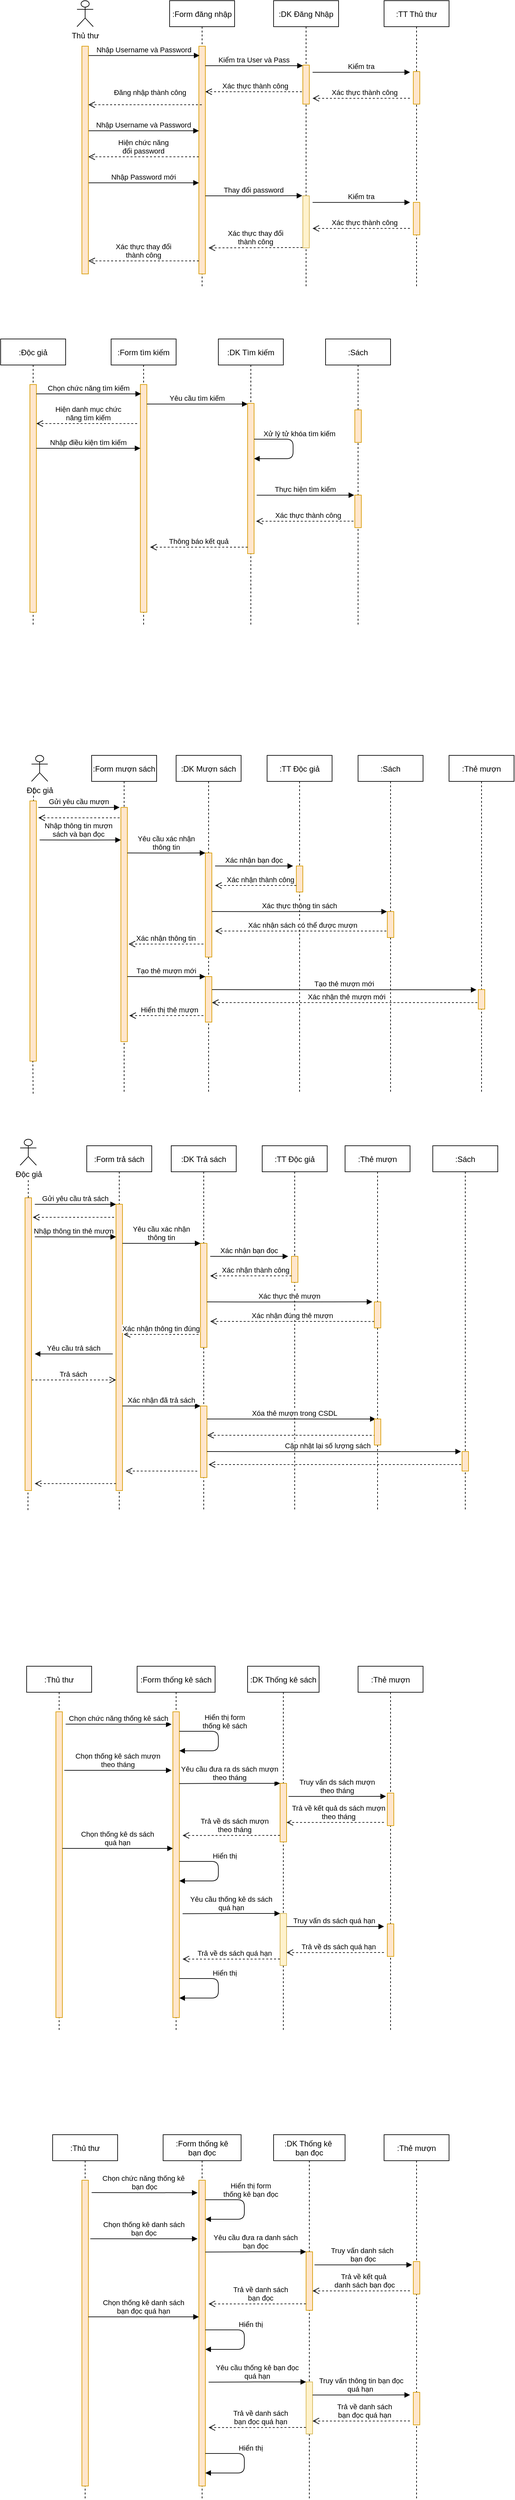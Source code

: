 <mxfile version="20.4.2" type="github">
  <diagram id="kgpKYQtTHZ0yAKxKKP6v" name="Page-1">
    <mxGraphModel dx="1038" dy="539" grid="1" gridSize="10" guides="1" tooltips="1" connect="1" arrows="1" fold="1" page="1" pageScale="1" pageWidth="850" pageHeight="1100" math="0" shadow="0">
      <root>
        <mxCell id="0" />
        <mxCell id="1" parent="0" />
        <mxCell id="S2JzVYqU0EBKo4TFE7KJ-13" value="" style="endArrow=none;dashed=1;html=1;rounded=0;" parent="1" edge="1">
          <mxGeometry width="50" height="50" relative="1" as="geometry">
            <mxPoint x="90.55" y="1317" as="sourcePoint" />
            <mxPoint x="90.55" y="1287" as="targetPoint" />
          </mxGeometry>
        </mxCell>
        <mxCell id="3nuBFxr9cyL0pnOWT2aG-5" value=":Form đăng nhập" style="shape=umlLifeline;perimeter=lifelinePerimeter;container=1;collapsible=0;recursiveResize=0;rounded=0;shadow=0;strokeWidth=1;" parent="1" vertex="1">
          <mxGeometry x="300" y="80" width="100" height="440" as="geometry" />
        </mxCell>
        <mxCell id="3nuBFxr9cyL0pnOWT2aG-6" value="" style="points=[];perimeter=orthogonalPerimeter;rounded=0;shadow=0;strokeWidth=1;fillColor=#ffe6cc;strokeColor=#d79b00;" parent="3nuBFxr9cyL0pnOWT2aG-5" vertex="1">
          <mxGeometry x="45" y="70" width="10" height="350" as="geometry" />
        </mxCell>
        <mxCell id="CmoEx9Rfht6jRH0gk-lO-9" value="Hiện chức năng &#xa;đổi password" style="verticalAlign=bottom;endArrow=open;dashed=1;endSize=8;shadow=0;strokeWidth=1;exitX=-0.01;exitY=0.5;exitDx=0;exitDy=0;exitPerimeter=0;" parent="3nuBFxr9cyL0pnOWT2aG-5" edge="1">
          <mxGeometry x="-0.001" relative="1" as="geometry">
            <mxPoint x="-125" y="240" as="targetPoint" />
            <mxPoint x="44.9" y="240" as="sourcePoint" />
            <Array as="points">
              <mxPoint x="-20" y="240" />
            </Array>
            <mxPoint as="offset" />
          </mxGeometry>
        </mxCell>
        <mxCell id="3nuBFxr9cyL0pnOWT2aG-7" value="Đăng nhập thành công" style="verticalAlign=bottom;endArrow=open;dashed=1;endSize=8;shadow=0;strokeWidth=1;" parent="1" source="3nuBFxr9cyL0pnOWT2aG-5" target="3nuBFxr9cyL0pnOWT2aG-2" edge="1">
          <mxGeometry x="-0.089" y="-10" relative="1" as="geometry">
            <mxPoint x="275" y="236" as="targetPoint" />
            <mxPoint x="340" y="280" as="sourcePoint" />
            <Array as="points">
              <mxPoint x="280" y="240" />
            </Array>
            <mxPoint as="offset" />
          </mxGeometry>
        </mxCell>
        <mxCell id="3nuBFxr9cyL0pnOWT2aG-8" value="Nhập Username và Password" style="verticalAlign=bottom;endArrow=block;entryX=0.1;entryY=0.041;shadow=0;strokeWidth=1;entryDx=0;entryDy=0;entryPerimeter=0;" parent="1" source="3nuBFxr9cyL0pnOWT2aG-2" target="3nuBFxr9cyL0pnOWT2aG-6" edge="1">
          <mxGeometry relative="1" as="geometry">
            <mxPoint x="275" y="160" as="sourcePoint" />
          </mxGeometry>
        </mxCell>
        <mxCell id="3nuBFxr9cyL0pnOWT2aG-9" value="Kiểm tra User và Pass" style="verticalAlign=bottom;endArrow=block;shadow=0;strokeWidth=1;" parent="1" source="3nuBFxr9cyL0pnOWT2aG-6" target="3nuBFxr9cyL0pnOWT2aG-4" edge="1">
          <mxGeometry relative="1" as="geometry">
            <mxPoint x="240" y="200" as="sourcePoint" />
            <mxPoint x="500" y="190" as="targetPoint" />
            <Array as="points">
              <mxPoint x="470" y="180" />
            </Array>
          </mxGeometry>
        </mxCell>
        <mxCell id="3nuBFxr9cyL0pnOWT2aG-10" value="Xác thực thành công" style="verticalAlign=bottom;endArrow=open;dashed=1;endSize=8;shadow=0;strokeWidth=1;" parent="1" source="CmoEx9Rfht6jRH0gk-lO-1" target="3nuBFxr9cyL0pnOWT2aG-6" edge="1">
          <mxGeometry relative="1" as="geometry">
            <mxPoint x="240" y="257" as="targetPoint" />
            <Array as="points">
              <mxPoint x="430" y="220" />
            </Array>
          </mxGeometry>
        </mxCell>
        <mxCell id="CmoEx9Rfht6jRH0gk-lO-1" value=":DK Đăng Nhập" style="shape=umlLifeline;perimeter=lifelinePerimeter;container=1;collapsible=0;recursiveResize=0;rounded=0;shadow=0;strokeWidth=1;" parent="1" vertex="1">
          <mxGeometry x="460" y="80" width="100" height="440" as="geometry" />
        </mxCell>
        <mxCell id="3nuBFxr9cyL0pnOWT2aG-4" value="" style="points=[];perimeter=orthogonalPerimeter;rounded=0;shadow=0;strokeWidth=1;fillColor=#ffe6cc;strokeColor=#d79b00;" parent="CmoEx9Rfht6jRH0gk-lO-1" vertex="1">
          <mxGeometry x="45" y="99" width="10" height="60" as="geometry" />
        </mxCell>
        <mxCell id="CmoEx9Rfht6jRH0gk-lO-2" value="" style="points=[];perimeter=orthogonalPerimeter;rounded=0;shadow=0;strokeWidth=1;fillColor=#fff2cc;strokeColor=#d6b656;" parent="CmoEx9Rfht6jRH0gk-lO-1" vertex="1">
          <mxGeometry x="45" y="300" width="10" height="80" as="geometry" />
        </mxCell>
        <mxCell id="CmoEx9Rfht6jRH0gk-lO-3" value=":TT Thủ thư" style="shape=umlLifeline;perimeter=lifelinePerimeter;container=1;collapsible=0;recursiveResize=0;rounded=0;shadow=0;strokeWidth=1;" parent="1" vertex="1">
          <mxGeometry x="630" y="80" width="100" height="440" as="geometry" />
        </mxCell>
        <mxCell id="CmoEx9Rfht6jRH0gk-lO-4" value="" style="points=[];perimeter=orthogonalPerimeter;rounded=0;shadow=0;strokeWidth=1;fillColor=#ffe6cc;strokeColor=#d79b00;" parent="CmoEx9Rfht6jRH0gk-lO-3" vertex="1">
          <mxGeometry x="45" y="109" width="10" height="50" as="geometry" />
        </mxCell>
        <mxCell id="CmoEx9Rfht6jRH0gk-lO-21" value="" style="points=[];perimeter=orthogonalPerimeter;rounded=0;shadow=0;strokeWidth=1;fillColor=#ffe6cc;strokeColor=#d79b00;" parent="CmoEx9Rfht6jRH0gk-lO-3" vertex="1">
          <mxGeometry x="45" y="310" width="10" height="50" as="geometry" />
        </mxCell>
        <mxCell id="CmoEx9Rfht6jRH0gk-lO-25" value="Xác thực thành công" style="verticalAlign=bottom;endArrow=open;dashed=1;endSize=8;shadow=0;strokeWidth=1;exitX=-0.026;exitY=0.856;exitDx=0;exitDy=0;exitPerimeter=0;" parent="CmoEx9Rfht6jRH0gk-lO-3" edge="1">
          <mxGeometry x="-0.069" relative="1" as="geometry">
            <mxPoint x="-110" y="150.08" as="targetPoint" />
            <mxPoint x="39.74" y="150" as="sourcePoint" />
            <Array as="points">
              <mxPoint x="-5" y="150.08" />
            </Array>
            <mxPoint as="offset" />
          </mxGeometry>
        </mxCell>
        <mxCell id="CmoEx9Rfht6jRH0gk-lO-8" value="Nhập Username và Password" style="verticalAlign=bottom;endArrow=block;shadow=0;strokeWidth=1;" parent="1" source="3nuBFxr9cyL0pnOWT2aG-2" target="3nuBFxr9cyL0pnOWT2aG-6" edge="1">
          <mxGeometry relative="1" as="geometry">
            <mxPoint x="180" y="320" as="sourcePoint" />
            <mxPoint x="340" y="280" as="targetPoint" />
            <Array as="points">
              <mxPoint x="270" y="280" />
              <mxPoint x="330" y="280" />
            </Array>
          </mxGeometry>
        </mxCell>
        <mxCell id="CmoEx9Rfht6jRH0gk-lO-12" value="Nhập Password mới" style="verticalAlign=bottom;endArrow=block;shadow=0;strokeWidth=1;" parent="1" source="3nuBFxr9cyL0pnOWT2aG-2" target="3nuBFxr9cyL0pnOWT2aG-6" edge="1">
          <mxGeometry relative="1" as="geometry">
            <mxPoint x="180" y="360" as="sourcePoint" />
            <mxPoint x="345" y="280" as="targetPoint" />
            <Array as="points">
              <mxPoint x="260" y="360" />
              <mxPoint x="290" y="360" />
              <mxPoint x="300" y="360" />
              <mxPoint x="330" y="360" />
            </Array>
          </mxGeometry>
        </mxCell>
        <mxCell id="CmoEx9Rfht6jRH0gk-lO-15" value="Thay đổi password" style="verticalAlign=bottom;endArrow=block;shadow=0;strokeWidth=1;entryX=-0.085;entryY=-0.003;entryDx=0;entryDy=0;entryPerimeter=0;" parent="1" source="3nuBFxr9cyL0pnOWT2aG-6" target="CmoEx9Rfht6jRH0gk-lO-2" edge="1">
          <mxGeometry relative="1" as="geometry">
            <mxPoint x="355" y="180" as="sourcePoint" />
            <mxPoint x="500" y="380" as="targetPoint" />
            <Array as="points">
              <mxPoint x="440" y="380" />
              <mxPoint x="450" y="380" />
            </Array>
          </mxGeometry>
        </mxCell>
        <mxCell id="CmoEx9Rfht6jRH0gk-lO-17" value="Xác thực thay đổi &#xa;thành công" style="verticalAlign=bottom;endArrow=open;dashed=1;endSize=8;shadow=0;strokeWidth=1;exitX=-0.059;exitY=0.993;exitDx=0;exitDy=0;exitPerimeter=0;" parent="1" source="CmoEx9Rfht6jRH0gk-lO-2" edge="1">
          <mxGeometry x="-0.002" relative="1" as="geometry">
            <mxPoint x="360" y="460" as="targetPoint" />
            <mxPoint x="500" y="400" as="sourcePoint" />
            <Array as="points" />
            <mxPoint as="offset" />
          </mxGeometry>
        </mxCell>
        <mxCell id="CmoEx9Rfht6jRH0gk-lO-20" value="Xác thực thành công" style="verticalAlign=bottom;endArrow=open;dashed=1;endSize=8;shadow=0;strokeWidth=1;exitX=-0.026;exitY=0.856;exitDx=0;exitDy=0;exitPerimeter=0;" parent="1" edge="1">
          <mxGeometry x="-0.069" relative="1" as="geometry">
            <mxPoint x="520" y="430.08" as="targetPoint" />
            <mxPoint x="669.74" y="430.0" as="sourcePoint" />
            <Array as="points">
              <mxPoint x="625" y="430.08" />
            </Array>
            <mxPoint as="offset" />
          </mxGeometry>
        </mxCell>
        <mxCell id="CmoEx9Rfht6jRH0gk-lO-13" value="Xác thực thay đổi &#xa;thành công" style="verticalAlign=bottom;endArrow=open;dashed=1;endSize=8;shadow=0;strokeWidth=1;exitX=-0.01;exitY=0.5;exitDx=0;exitDy=0;exitPerimeter=0;" parent="1" edge="1">
          <mxGeometry x="-0.001" relative="1" as="geometry">
            <mxPoint x="175.1" y="480" as="targetPoint" />
            <mxPoint x="345" y="480" as="sourcePoint" />
            <Array as="points">
              <mxPoint x="280.1" y="480" />
            </Array>
            <mxPoint as="offset" />
          </mxGeometry>
        </mxCell>
        <mxCell id="CmoEx9Rfht6jRH0gk-lO-23" value="Kiểm tra" style="verticalAlign=bottom;endArrow=block;shadow=0;strokeWidth=1;" parent="1" edge="1">
          <mxGeometry relative="1" as="geometry">
            <mxPoint x="520" y="390.18" as="sourcePoint" />
            <mxPoint x="670" y="390" as="targetPoint" />
            <Array as="points">
              <mxPoint x="605" y="390.18" />
              <mxPoint x="615" y="390.18" />
            </Array>
          </mxGeometry>
        </mxCell>
        <mxCell id="CmoEx9Rfht6jRH0gk-lO-24" value="Kiểm tra" style="verticalAlign=bottom;endArrow=block;shadow=0;strokeWidth=1;" parent="1" edge="1">
          <mxGeometry relative="1" as="geometry">
            <mxPoint x="520" y="190.18" as="sourcePoint" />
            <mxPoint x="670" y="190" as="targetPoint" />
            <Array as="points">
              <mxPoint x="605" y="190.18" />
              <mxPoint x="615" y="190.18" />
            </Array>
          </mxGeometry>
        </mxCell>
        <mxCell id="CmoEx9Rfht6jRH0gk-lO-26" value=":Độc giả" style="shape=umlLifeline;perimeter=lifelinePerimeter;container=1;collapsible=0;recursiveResize=0;rounded=0;shadow=0;strokeWidth=1;" parent="1" vertex="1">
          <mxGeometry x="40" y="600" width="100" height="440" as="geometry" />
        </mxCell>
        <mxCell id="CmoEx9Rfht6jRH0gk-lO-27" value="" style="points=[];perimeter=orthogonalPerimeter;rounded=0;shadow=0;strokeWidth=1;fillColor=#ffe6cc;strokeColor=#d79b00;" parent="CmoEx9Rfht6jRH0gk-lO-26" vertex="1">
          <mxGeometry x="45" y="70" width="10" height="350" as="geometry" />
        </mxCell>
        <mxCell id="CmoEx9Rfht6jRH0gk-lO-28" value=":Form tìm kiếm" style="shape=umlLifeline;perimeter=lifelinePerimeter;container=1;collapsible=0;recursiveResize=0;rounded=0;shadow=0;strokeWidth=1;" parent="1" vertex="1">
          <mxGeometry x="210" y="600" width="100" height="440" as="geometry" />
        </mxCell>
        <mxCell id="CmoEx9Rfht6jRH0gk-lO-29" value="" style="points=[];perimeter=orthogonalPerimeter;rounded=0;shadow=0;strokeWidth=1;fillColor=#ffe6cc;strokeColor=#d79b00;" parent="CmoEx9Rfht6jRH0gk-lO-28" vertex="1">
          <mxGeometry x="45" y="70" width="10" height="350" as="geometry" />
        </mxCell>
        <mxCell id="CmoEx9Rfht6jRH0gk-lO-31" value="Hiện danh mục chức &#xa;năng tìm kiếm" style="verticalAlign=bottom;endArrow=open;dashed=1;endSize=8;shadow=0;strokeWidth=1;" parent="1" edge="1">
          <mxGeometry x="-0.033" relative="1" as="geometry">
            <mxPoint x="95" y="730" as="targetPoint" />
            <mxPoint x="250" y="730" as="sourcePoint" />
            <Array as="points">
              <mxPoint x="210" y="730" />
              <mxPoint x="190" y="730" />
            </Array>
            <mxPoint as="offset" />
          </mxGeometry>
        </mxCell>
        <mxCell id="CmoEx9Rfht6jRH0gk-lO-32" value="Chọn chức năng tìm kiếm" style="verticalAlign=bottom;endArrow=block;entryX=0.1;entryY=0.041;shadow=0;strokeWidth=1;entryDx=0;entryDy=0;entryPerimeter=0;" parent="1" source="CmoEx9Rfht6jRH0gk-lO-27" target="CmoEx9Rfht6jRH0gk-lO-29" edge="1">
          <mxGeometry relative="1" as="geometry">
            <mxPoint x="195" y="680" as="sourcePoint" />
          </mxGeometry>
        </mxCell>
        <mxCell id="CmoEx9Rfht6jRH0gk-lO-33" value="Yêu cầu tìm kiếm" style="verticalAlign=bottom;endArrow=block;shadow=0;strokeWidth=1;" parent="1" source="CmoEx9Rfht6jRH0gk-lO-29" target="CmoEx9Rfht6jRH0gk-lO-36" edge="1">
          <mxGeometry relative="1" as="geometry">
            <mxPoint x="160" y="720" as="sourcePoint" />
            <mxPoint x="420" y="710" as="targetPoint" />
            <Array as="points">
              <mxPoint x="390" y="700" />
            </Array>
          </mxGeometry>
        </mxCell>
        <mxCell id="CmoEx9Rfht6jRH0gk-lO-35" value=":DK Tìm kiếm" style="shape=umlLifeline;perimeter=lifelinePerimeter;container=1;collapsible=0;recursiveResize=0;rounded=0;shadow=0;strokeWidth=1;" parent="1" vertex="1">
          <mxGeometry x="375" y="600" width="100" height="440" as="geometry" />
        </mxCell>
        <mxCell id="CmoEx9Rfht6jRH0gk-lO-36" value="" style="points=[];perimeter=orthogonalPerimeter;rounded=0;shadow=0;strokeWidth=1;fillColor=#ffe6cc;strokeColor=#d79b00;" parent="CmoEx9Rfht6jRH0gk-lO-35" vertex="1">
          <mxGeometry x="45" y="99" width="10" height="231" as="geometry" />
        </mxCell>
        <mxCell id="CmoEx9Rfht6jRH0gk-lO-49" value="Xử lý tử khóa tìm kiếm" style="verticalAlign=bottom;endArrow=block;shadow=0;strokeWidth=1;" parent="CmoEx9Rfht6jRH0gk-lO-35" edge="1">
          <mxGeometry x="-0.191" y="10" relative="1" as="geometry">
            <mxPoint x="55" y="154" as="sourcePoint" />
            <mxPoint x="55" y="184" as="targetPoint" />
            <Array as="points">
              <mxPoint x="115" y="154" />
              <mxPoint x="115" y="184" />
            </Array>
            <mxPoint as="offset" />
          </mxGeometry>
        </mxCell>
        <mxCell id="CmoEx9Rfht6jRH0gk-lO-38" value=":Sách" style="shape=umlLifeline;perimeter=lifelinePerimeter;container=1;collapsible=0;recursiveResize=0;rounded=0;shadow=0;strokeWidth=1;" parent="1" vertex="1">
          <mxGeometry x="540" y="600" width="100" height="440" as="geometry" />
        </mxCell>
        <mxCell id="CmoEx9Rfht6jRH0gk-lO-39" value="" style="points=[];perimeter=orthogonalPerimeter;rounded=0;shadow=0;strokeWidth=1;fillColor=#ffe6cc;strokeColor=#d79b00;" parent="CmoEx9Rfht6jRH0gk-lO-38" vertex="1">
          <mxGeometry x="45" y="109" width="10" height="50" as="geometry" />
        </mxCell>
        <mxCell id="CmoEx9Rfht6jRH0gk-lO-40" value="" style="points=[];perimeter=orthogonalPerimeter;rounded=0;shadow=0;strokeWidth=1;fillColor=#ffe6cc;strokeColor=#d79b00;" parent="CmoEx9Rfht6jRH0gk-lO-38" vertex="1">
          <mxGeometry x="45" y="240" width="10" height="50" as="geometry" />
        </mxCell>
        <mxCell id="CmoEx9Rfht6jRH0gk-lO-42" value="Nhập điều kiện tìm kiếm" style="verticalAlign=bottom;endArrow=block;shadow=0;strokeWidth=1;" parent="1" edge="1">
          <mxGeometry relative="1" as="geometry">
            <mxPoint x="95" y="768" as="sourcePoint" />
            <mxPoint x="255" y="768" as="targetPoint" />
            <Array as="points">
              <mxPoint x="190" y="768" />
              <mxPoint x="250" y="768" />
            </Array>
          </mxGeometry>
        </mxCell>
        <mxCell id="CmoEx9Rfht6jRH0gk-lO-45" value="Thông báo kết quả" style="verticalAlign=bottom;endArrow=open;dashed=1;endSize=8;shadow=0;strokeWidth=1;" parent="1" edge="1">
          <mxGeometry x="-0.002" relative="1" as="geometry">
            <mxPoint x="270" y="920" as="targetPoint" />
            <mxPoint x="420" y="920" as="sourcePoint" />
            <Array as="points">
              <mxPoint x="370" y="920" />
            </Array>
            <mxPoint as="offset" />
          </mxGeometry>
        </mxCell>
        <mxCell id="CmoEx9Rfht6jRH0gk-lO-46" value="Xác thực thành công" style="verticalAlign=bottom;endArrow=open;dashed=1;endSize=8;shadow=0;strokeWidth=1;exitX=-0.026;exitY=0.856;exitDx=0;exitDy=0;exitPerimeter=0;" parent="1" edge="1">
          <mxGeometry x="-0.069" relative="1" as="geometry">
            <mxPoint x="433.13" y="880.08" as="targetPoint" />
            <mxPoint x="582.87" y="880" as="sourcePoint" />
            <Array as="points">
              <mxPoint x="538.13" y="880.08" />
            </Array>
            <mxPoint as="offset" />
          </mxGeometry>
        </mxCell>
        <mxCell id="CmoEx9Rfht6jRH0gk-lO-48" value="Thực hiện tìm kiếm" style="verticalAlign=bottom;endArrow=block;shadow=0;strokeWidth=1;" parent="1" edge="1">
          <mxGeometry relative="1" as="geometry">
            <mxPoint x="434" y="840.18" as="sourcePoint" />
            <mxPoint x="584" y="840" as="targetPoint" />
            <Array as="points">
              <mxPoint x="519" y="840.18" />
              <mxPoint x="529" y="840.18" />
            </Array>
          </mxGeometry>
        </mxCell>
        <mxCell id="CmoEx9Rfht6jRH0gk-lO-61" value=":Form mượn sách" style="shape=umlLifeline;perimeter=lifelinePerimeter;container=1;collapsible=0;recursiveResize=0;rounded=0;shadow=0;strokeWidth=1;" parent="1" vertex="1">
          <mxGeometry x="180" y="1240" width="100" height="520" as="geometry" />
        </mxCell>
        <mxCell id="CmoEx9Rfht6jRH0gk-lO-62" value="" style="points=[];perimeter=orthogonalPerimeter;rounded=0;shadow=0;strokeWidth=1;fillColor=#ffe6cc;strokeColor=#d79b00;" parent="CmoEx9Rfht6jRH0gk-lO-61" vertex="1">
          <mxGeometry x="45" y="80" width="10" height="360" as="geometry" />
        </mxCell>
        <mxCell id="CmoEx9Rfht6jRH0gk-lO-65" value=":DK Mượn sách" style="shape=umlLifeline;perimeter=lifelinePerimeter;container=1;collapsible=0;recursiveResize=0;rounded=0;shadow=0;strokeWidth=1;" parent="1" vertex="1">
          <mxGeometry x="310" y="1240" width="100" height="520" as="geometry" />
        </mxCell>
        <mxCell id="CmoEx9Rfht6jRH0gk-lO-66" value="" style="points=[];perimeter=orthogonalPerimeter;rounded=0;shadow=0;strokeWidth=1;fillColor=#ffe6cc;strokeColor=#d79b00;" parent="CmoEx9Rfht6jRH0gk-lO-65" vertex="1">
          <mxGeometry x="45" y="150" width="10" height="160" as="geometry" />
        </mxCell>
        <mxCell id="CmoEx9Rfht6jRH0gk-lO-67" value="" style="points=[];perimeter=orthogonalPerimeter;rounded=0;shadow=0;strokeWidth=1;fillColor=#ffe6cc;strokeColor=#d79b00;" parent="CmoEx9Rfht6jRH0gk-lO-65" vertex="1">
          <mxGeometry x="45" y="340" width="10" height="70" as="geometry" />
        </mxCell>
        <mxCell id="CmoEx9Rfht6jRH0gk-lO-68" value="Yêu cầu xác nhận &#xa;thông tin" style="verticalAlign=bottom;endArrow=block;shadow=0;strokeWidth=1;" parent="CmoEx9Rfht6jRH0gk-lO-65" edge="1">
          <mxGeometry relative="1" as="geometry">
            <mxPoint x="-75" y="150" as="sourcePoint" />
            <mxPoint x="45" y="150" as="targetPoint" />
            <Array as="points">
              <mxPoint x="-15" y="150.18" />
              <mxPoint x="-5" y="150.18" />
            </Array>
          </mxGeometry>
        </mxCell>
        <mxCell id="CmoEx9Rfht6jRH0gk-lO-69" value="Hiển thị thẻ mượn" style="verticalAlign=bottom;endArrow=open;dashed=1;endSize=8;shadow=0;strokeWidth=1;" parent="CmoEx9Rfht6jRH0gk-lO-65" edge="1">
          <mxGeometry x="-0.088" relative="1" as="geometry">
            <mxPoint x="-72" y="400" as="targetPoint" />
            <mxPoint x="42" y="400" as="sourcePoint" />
            <Array as="points">
              <mxPoint x="33" y="400" />
            </Array>
            <mxPoint as="offset" />
          </mxGeometry>
        </mxCell>
        <mxCell id="CmoEx9Rfht6jRH0gk-lO-70" value=":TT Độc giả" style="shape=umlLifeline;perimeter=lifelinePerimeter;container=1;collapsible=0;recursiveResize=0;rounded=0;shadow=0;strokeWidth=1;" parent="1" vertex="1">
          <mxGeometry x="450" y="1240" width="100" height="520" as="geometry" />
        </mxCell>
        <mxCell id="CmoEx9Rfht6jRH0gk-lO-71" value="" style="points=[];perimeter=orthogonalPerimeter;rounded=0;shadow=0;strokeWidth=1;fillColor=#ffe6cc;strokeColor=#d79b00;" parent="CmoEx9Rfht6jRH0gk-lO-70" vertex="1">
          <mxGeometry x="45" y="170" width="10" height="40" as="geometry" />
        </mxCell>
        <mxCell id="CmoEx9Rfht6jRH0gk-lO-72" value="Xác nhận bạn đọc" style="verticalAlign=bottom;endArrow=block;shadow=0;strokeWidth=1;" parent="CmoEx9Rfht6jRH0gk-lO-70" edge="1">
          <mxGeometry relative="1" as="geometry">
            <mxPoint x="-80" y="170" as="sourcePoint" />
            <mxPoint x="40" y="170" as="targetPoint" />
            <Array as="points">
              <mxPoint x="-20" y="170.18" />
              <mxPoint x="-10" y="170.18" />
            </Array>
          </mxGeometry>
        </mxCell>
        <mxCell id="CmoEx9Rfht6jRH0gk-lO-73" value="Xác thực thông tin sách" style="verticalAlign=bottom;endArrow=block;shadow=0;strokeWidth=1;" parent="CmoEx9Rfht6jRH0gk-lO-70" edge="1">
          <mxGeometry relative="1" as="geometry">
            <mxPoint x="-85" y="240" as="sourcePoint" />
            <mxPoint x="184.5" y="240.18" as="targetPoint" />
            <Array as="points">
              <mxPoint x="-25" y="240.18" />
              <mxPoint x="-15" y="240.18" />
            </Array>
          </mxGeometry>
        </mxCell>
        <mxCell id="CmoEx9Rfht6jRH0gk-lO-74" value="Xác nhận sách có thể được mượn" style="verticalAlign=bottom;endArrow=open;dashed=1;endSize=8;shadow=0;strokeWidth=1;" parent="CmoEx9Rfht6jRH0gk-lO-70" source="CmoEx9Rfht6jRH0gk-lO-77" edge="1">
          <mxGeometry x="-0.001" relative="1" as="geometry">
            <mxPoint x="-80" y="270" as="targetPoint" />
            <mxPoint x="45" y="260" as="sourcePoint" />
            <Array as="points">
              <mxPoint x="140" y="270" />
            </Array>
            <mxPoint as="offset" />
          </mxGeometry>
        </mxCell>
        <mxCell id="CmoEx9Rfht6jRH0gk-lO-75" value="Tạo thẻ mượn mới" style="verticalAlign=bottom;endArrow=block;shadow=0;strokeWidth=1;entryX=-0.28;entryY=0.011;entryDx=0;entryDy=0;entryPerimeter=0;" parent="CmoEx9Rfht6jRH0gk-lO-70" target="CmoEx9Rfht6jRH0gk-lO-80" edge="1">
          <mxGeometry relative="1" as="geometry">
            <mxPoint x="-84.75" y="360" as="sourcePoint" />
            <mxPoint x="184.75" y="360.18" as="targetPoint" />
            <Array as="points">
              <mxPoint x="-24.75" y="360.18" />
              <mxPoint x="-14.75" y="360.18" />
            </Array>
          </mxGeometry>
        </mxCell>
        <mxCell id="CmoEx9Rfht6jRH0gk-lO-76" value="Xác nhận thẻ mượn mới" style="verticalAlign=bottom;endArrow=open;dashed=1;endSize=8;shadow=0;strokeWidth=1;" parent="CmoEx9Rfht6jRH0gk-lO-70" source="CmoEx9Rfht6jRH0gk-lO-79" edge="1">
          <mxGeometry x="-0.001" relative="1" as="geometry">
            <mxPoint x="-84.75" y="380" as="targetPoint" />
            <mxPoint x="184.75" y="380" as="sourcePoint" />
            <Array as="points">
              <mxPoint x="135.25" y="380" />
            </Array>
            <mxPoint as="offset" />
          </mxGeometry>
        </mxCell>
        <mxCell id="CmoEx9Rfht6jRH0gk-lO-77" value=":Sách" style="shape=umlLifeline;perimeter=lifelinePerimeter;container=1;collapsible=0;recursiveResize=0;rounded=0;shadow=0;strokeWidth=1;" parent="1" vertex="1">
          <mxGeometry x="590" y="1240" width="100" height="520" as="geometry" />
        </mxCell>
        <mxCell id="CmoEx9Rfht6jRH0gk-lO-78" value="" style="points=[];perimeter=orthogonalPerimeter;rounded=0;shadow=0;strokeWidth=1;fillColor=#ffe6cc;strokeColor=#d79b00;" parent="CmoEx9Rfht6jRH0gk-lO-77" vertex="1">
          <mxGeometry x="45" y="240" width="10" height="40" as="geometry" />
        </mxCell>
        <mxCell id="CmoEx9Rfht6jRH0gk-lO-79" value=":Thẻ mượn" style="shape=umlLifeline;perimeter=lifelinePerimeter;container=1;collapsible=0;recursiveResize=0;rounded=0;shadow=0;strokeWidth=1;" parent="1" vertex="1">
          <mxGeometry x="730" y="1240" width="100" height="520" as="geometry" />
        </mxCell>
        <mxCell id="CmoEx9Rfht6jRH0gk-lO-80" value="" style="points=[];perimeter=orthogonalPerimeter;rounded=0;shadow=0;strokeWidth=1;fillColor=#ffe6cc;strokeColor=#d79b00;" parent="CmoEx9Rfht6jRH0gk-lO-79" vertex="1">
          <mxGeometry x="45" y="360" width="10" height="30" as="geometry" />
        </mxCell>
        <mxCell id="CmoEx9Rfht6jRH0gk-lO-83" value="Xác nhận thành công" style="verticalAlign=bottom;endArrow=open;dashed=1;endSize=8;shadow=0;strokeWidth=1;" parent="1" edge="1">
          <mxGeometry x="-0.12" relative="1" as="geometry">
            <mxPoint x="370" y="1440" as="targetPoint" />
            <mxPoint x="495" y="1440" as="sourcePoint" />
            <Array as="points">
              <mxPoint x="475" y="1440" />
            </Array>
            <mxPoint as="offset" />
          </mxGeometry>
        </mxCell>
        <mxCell id="CmoEx9Rfht6jRH0gk-lO-84" value="Xác nhận thông tin" style="verticalAlign=bottom;endArrow=open;dashed=1;endSize=8;shadow=0;strokeWidth=1;" parent="1" edge="1">
          <mxGeometry x="-0.001" relative="1" as="geometry">
            <mxPoint x="237" y="1530" as="targetPoint" />
            <mxPoint x="352" y="1530" as="sourcePoint" />
            <Array as="points">
              <mxPoint x="332" y="1530" />
            </Array>
            <mxPoint as="offset" />
          </mxGeometry>
        </mxCell>
        <mxCell id="CmoEx9Rfht6jRH0gk-lO-85" value="Tạo thẻ mượn mới" style="verticalAlign=bottom;endArrow=block;shadow=0;strokeWidth=1;" parent="1" edge="1">
          <mxGeometry relative="1" as="geometry">
            <mxPoint x="235" y="1580" as="sourcePoint" />
            <mxPoint x="355" y="1580" as="targetPoint" />
            <Array as="points">
              <mxPoint x="295" y="1580.18" />
              <mxPoint x="305" y="1580.18" />
            </Array>
          </mxGeometry>
        </mxCell>
        <mxCell id="CmoEx9Rfht6jRH0gk-lO-93" value=":Form trả sách" style="shape=umlLifeline;perimeter=lifelinePerimeter;container=1;collapsible=0;recursiveResize=0;rounded=0;shadow=0;strokeWidth=1;" parent="1" vertex="1">
          <mxGeometry x="172.5" y="1840" width="100" height="560" as="geometry" />
        </mxCell>
        <mxCell id="CmoEx9Rfht6jRH0gk-lO-94" value="" style="points=[];perimeter=orthogonalPerimeter;rounded=0;shadow=0;strokeWidth=1;fillColor=#ffe6cc;strokeColor=#d79b00;" parent="CmoEx9Rfht6jRH0gk-lO-93" vertex="1">
          <mxGeometry x="45" y="90" width="10" height="440" as="geometry" />
        </mxCell>
        <mxCell id="CmoEx9Rfht6jRH0gk-lO-95" value="Nhập thông tin thẻ mượn" style="verticalAlign=bottom;endArrow=open;dashed=1;endSize=8;shadow=0;strokeWidth=1;" parent="CmoEx9Rfht6jRH0gk-lO-93" edge="1">
          <mxGeometry x="-0.008" y="30" relative="1" as="geometry">
            <mxPoint x="-83" y="110" as="targetPoint" />
            <mxPoint x="42" y="110" as="sourcePoint" />
            <Array as="points">
              <mxPoint x="27" y="110" />
            </Array>
            <mxPoint as="offset" />
          </mxGeometry>
        </mxCell>
        <mxCell id="CmoEx9Rfht6jRH0gk-lO-121" value="Trả sách" style="verticalAlign=bottom;endArrow=open;dashed=1;endSize=8;shadow=0;strokeWidth=1;" parent="CmoEx9Rfht6jRH0gk-lO-93" edge="1">
          <mxGeometry x="-0.008" relative="1" as="geometry">
            <mxPoint x="45" y="360" as="targetPoint" />
            <mxPoint x="-84.976" y="360" as="sourcePoint" />
            <Array as="points">
              <mxPoint x="27" y="360" />
            </Array>
            <mxPoint as="offset" />
          </mxGeometry>
        </mxCell>
        <mxCell id="CmoEx9Rfht6jRH0gk-lO-122" value="Yêu cầu trả sách" style="verticalAlign=bottom;endArrow=block;shadow=0;strokeWidth=1;" parent="CmoEx9Rfht6jRH0gk-lO-93" edge="1">
          <mxGeometry relative="1" as="geometry">
            <mxPoint x="40" y="320" as="sourcePoint" />
            <mxPoint x="-80" y="320" as="targetPoint" />
            <Array as="points" />
          </mxGeometry>
        </mxCell>
        <mxCell id="CmoEx9Rfht6jRH0gk-lO-97" value=":DK Trả sách" style="shape=umlLifeline;perimeter=lifelinePerimeter;container=1;collapsible=0;recursiveResize=0;rounded=0;shadow=0;strokeWidth=1;" parent="1" vertex="1">
          <mxGeometry x="302.5" y="1840" width="100" height="560" as="geometry" />
        </mxCell>
        <mxCell id="CmoEx9Rfht6jRH0gk-lO-98" value="" style="points=[];perimeter=orthogonalPerimeter;rounded=0;shadow=0;strokeWidth=1;fillColor=#ffe6cc;strokeColor=#d79b00;" parent="CmoEx9Rfht6jRH0gk-lO-97" vertex="1">
          <mxGeometry x="45" y="150" width="10" height="160" as="geometry" />
        </mxCell>
        <mxCell id="CmoEx9Rfht6jRH0gk-lO-99" value="" style="points=[];perimeter=orthogonalPerimeter;rounded=0;shadow=0;strokeWidth=1;fillColor=#ffe6cc;strokeColor=#d79b00;" parent="CmoEx9Rfht6jRH0gk-lO-97" vertex="1">
          <mxGeometry x="45" y="400" width="10" height="110" as="geometry" />
        </mxCell>
        <mxCell id="CmoEx9Rfht6jRH0gk-lO-100" value="Yêu cầu xác nhận &#xa;thông tin" style="verticalAlign=bottom;endArrow=block;shadow=0;strokeWidth=1;" parent="CmoEx9Rfht6jRH0gk-lO-97" edge="1">
          <mxGeometry relative="1" as="geometry">
            <mxPoint x="-75" y="150" as="sourcePoint" />
            <mxPoint x="45" y="150" as="targetPoint" />
            <Array as="points">
              <mxPoint x="-15" y="150.18" />
              <mxPoint x="-5" y="150.18" />
            </Array>
          </mxGeometry>
        </mxCell>
        <mxCell id="CmoEx9Rfht6jRH0gk-lO-101" value="" style="verticalAlign=bottom;endArrow=open;dashed=1;endSize=8;shadow=0;strokeWidth=1;" parent="CmoEx9Rfht6jRH0gk-lO-97" edge="1">
          <mxGeometry x="-0.008" relative="1" as="geometry">
            <mxPoint x="-70.0" y="500" as="targetPoint" />
            <mxPoint x="40" y="500.24" as="sourcePoint" />
            <Array as="points">
              <mxPoint x="35" y="500" />
            </Array>
            <mxPoint as="offset" />
          </mxGeometry>
        </mxCell>
        <mxCell id="CmoEx9Rfht6jRH0gk-lO-103" value=":TT Độc giả" style="shape=umlLifeline;perimeter=lifelinePerimeter;container=1;collapsible=0;recursiveResize=0;rounded=0;shadow=0;strokeWidth=1;" parent="1" vertex="1">
          <mxGeometry x="442.5" y="1840" width="100" height="560" as="geometry" />
        </mxCell>
        <mxCell id="CmoEx9Rfht6jRH0gk-lO-104" value="" style="points=[];perimeter=orthogonalPerimeter;rounded=0;shadow=0;strokeWidth=1;fillColor=#ffe6cc;strokeColor=#d79b00;" parent="CmoEx9Rfht6jRH0gk-lO-103" vertex="1">
          <mxGeometry x="45" y="170" width="10" height="40" as="geometry" />
        </mxCell>
        <mxCell id="CmoEx9Rfht6jRH0gk-lO-105" value="Xác nhận bạn đọc" style="verticalAlign=bottom;endArrow=block;shadow=0;strokeWidth=1;" parent="CmoEx9Rfht6jRH0gk-lO-103" edge="1">
          <mxGeometry relative="1" as="geometry">
            <mxPoint x="-80" y="170" as="sourcePoint" />
            <mxPoint x="40" y="170" as="targetPoint" />
            <Array as="points">
              <mxPoint x="-20" y="170.18" />
              <mxPoint x="-10" y="170.18" />
            </Array>
          </mxGeometry>
        </mxCell>
        <mxCell id="CmoEx9Rfht6jRH0gk-lO-106" value="Xác thực thẻ mượn" style="verticalAlign=bottom;endArrow=block;shadow=0;strokeWidth=1;entryX=-0.305;entryY=-0.003;entryDx=0;entryDy=0;entryPerimeter=0;" parent="CmoEx9Rfht6jRH0gk-lO-103" target="CmoEx9Rfht6jRH0gk-lO-115" edge="1">
          <mxGeometry relative="1" as="geometry">
            <mxPoint x="-85" y="240" as="sourcePoint" />
            <mxPoint x="184.5" y="240.18" as="targetPoint" />
            <Array as="points">
              <mxPoint x="-25" y="240.18" />
              <mxPoint x="-15" y="240.18" />
            </Array>
          </mxGeometry>
        </mxCell>
        <mxCell id="CmoEx9Rfht6jRH0gk-lO-107" value="Xác nhận đúng thẻ mượn" style="verticalAlign=bottom;endArrow=open;dashed=1;endSize=8;shadow=0;strokeWidth=1;exitX=0;exitY=0.754;exitDx=0;exitDy=0;exitPerimeter=0;" parent="CmoEx9Rfht6jRH0gk-lO-103" source="CmoEx9Rfht6jRH0gk-lO-115" edge="1">
          <mxGeometry x="-0.001" relative="1" as="geometry">
            <mxPoint x="-80" y="270" as="targetPoint" />
            <mxPoint x="45" y="260" as="sourcePoint" />
            <Array as="points">
              <mxPoint x="140" y="270" />
            </Array>
            <mxPoint as="offset" />
          </mxGeometry>
        </mxCell>
        <mxCell id="CmoEx9Rfht6jRH0gk-lO-108" value="Xóa thẻ mượn trong CSDL" style="verticalAlign=bottom;endArrow=block;shadow=0;strokeWidth=1;" parent="CmoEx9Rfht6jRH0gk-lO-103" edge="1">
          <mxGeometry x="0.041" relative="1" as="geometry">
            <mxPoint x="-85" y="420" as="sourcePoint" />
            <mxPoint x="174.5" y="420" as="targetPoint" />
            <Array as="points" />
            <mxPoint as="offset" />
          </mxGeometry>
        </mxCell>
        <mxCell id="CmoEx9Rfht6jRH0gk-lO-109" value="" style="verticalAlign=bottom;endArrow=open;dashed=1;endSize=8;shadow=0;strokeWidth=1;exitX=0;exitY=0.754;exitDx=0;exitDy=0;exitPerimeter=0;" parent="CmoEx9Rfht6jRH0gk-lO-103" edge="1">
          <mxGeometry x="-0.001" relative="1" as="geometry">
            <mxPoint x="-84.5" y="445" as="targetPoint" />
            <mxPoint x="180.5" y="445.16" as="sourcePoint" />
            <Array as="points">
              <mxPoint x="135.5" y="445" />
            </Array>
            <mxPoint as="offset" />
          </mxGeometry>
        </mxCell>
        <mxCell id="CmoEx9Rfht6jRH0gk-lO-110" value="" style="verticalAlign=bottom;endArrow=open;dashed=1;endSize=8;shadow=0;strokeWidth=1;" parent="CmoEx9Rfht6jRH0gk-lO-103" source="CmoEx9Rfht6jRH0gk-lO-111" edge="1">
          <mxGeometry y="20" relative="1" as="geometry">
            <mxPoint x="-82.5" y="490" as="targetPoint" />
            <mxPoint x="182.5" y="490.16" as="sourcePoint" />
            <Array as="points">
              <mxPoint x="137.5" y="490" />
            </Array>
            <mxPoint as="offset" />
          </mxGeometry>
        </mxCell>
        <mxCell id="CmoEx9Rfht6jRH0gk-lO-111" value=":Sách" style="shape=umlLifeline;perimeter=lifelinePerimeter;container=1;collapsible=0;recursiveResize=0;rounded=0;shadow=0;strokeWidth=1;" parent="1" vertex="1">
          <mxGeometry x="705" y="1840" width="100" height="560" as="geometry" />
        </mxCell>
        <mxCell id="CmoEx9Rfht6jRH0gk-lO-112" value="" style="points=[];perimeter=orthogonalPerimeter;rounded=0;shadow=0;strokeWidth=1;fillColor=#ffe6cc;strokeColor=#d79b00;" parent="CmoEx9Rfht6jRH0gk-lO-111" vertex="1">
          <mxGeometry x="45" y="470" width="10" height="30" as="geometry" />
        </mxCell>
        <mxCell id="CmoEx9Rfht6jRH0gk-lO-113" value=":Thẻ mượn" style="shape=umlLifeline;perimeter=lifelinePerimeter;container=1;collapsible=0;recursiveResize=0;rounded=0;shadow=0;strokeWidth=1;" parent="1" vertex="1">
          <mxGeometry x="570" y="1840" width="100" height="560" as="geometry" />
        </mxCell>
        <mxCell id="CmoEx9Rfht6jRH0gk-lO-114" value="" style="points=[];perimeter=orthogonalPerimeter;rounded=0;shadow=0;strokeWidth=1;fillColor=#ffe6cc;strokeColor=#d79b00;" parent="CmoEx9Rfht6jRH0gk-lO-113" vertex="1">
          <mxGeometry x="45" y="420" width="10" height="40" as="geometry" />
        </mxCell>
        <mxCell id="CmoEx9Rfht6jRH0gk-lO-115" value="" style="points=[];perimeter=orthogonalPerimeter;rounded=0;shadow=0;strokeWidth=1;fillColor=#ffe6cc;strokeColor=#d79b00;" parent="CmoEx9Rfht6jRH0gk-lO-113" vertex="1">
          <mxGeometry x="45" y="240" width="10" height="40" as="geometry" />
        </mxCell>
        <mxCell id="CmoEx9Rfht6jRH0gk-lO-116" value="Gửi yêu cầu trả sách" style="verticalAlign=bottom;endArrow=block;shadow=0;strokeWidth=1;" parent="1" edge="1">
          <mxGeometry relative="1" as="geometry">
            <mxPoint x="92.5" y="1930" as="sourcePoint" />
            <mxPoint x="217.5" y="1930" as="targetPoint" />
            <Array as="points">
              <mxPoint x="152.5" y="1930.18" />
              <mxPoint x="162.5" y="1930.18" />
            </Array>
          </mxGeometry>
        </mxCell>
        <mxCell id="CmoEx9Rfht6jRH0gk-lO-117" value="" style="verticalAlign=bottom;endArrow=block;shadow=0;strokeWidth=1;" parent="1" edge="1">
          <mxGeometry x="-0.04" y="-50" relative="1" as="geometry">
            <mxPoint x="92.5" y="1980" as="sourcePoint" />
            <mxPoint x="217.5" y="1980" as="targetPoint" />
            <Array as="points">
              <mxPoint x="152.5" y="1980.18" />
              <mxPoint x="162.5" y="1980.18" />
            </Array>
            <mxPoint as="offset" />
          </mxGeometry>
        </mxCell>
        <mxCell id="CmoEx9Rfht6jRH0gk-lO-118" value="Xác nhận thành công" style="verticalAlign=bottom;endArrow=open;dashed=1;endSize=8;shadow=0;strokeWidth=1;" parent="1" edge="1">
          <mxGeometry x="-0.12" relative="1" as="geometry">
            <mxPoint x="362.5" y="2040" as="targetPoint" />
            <mxPoint x="487.5" y="2040" as="sourcePoint" />
            <Array as="points">
              <mxPoint x="467.5" y="2040" />
            </Array>
            <mxPoint as="offset" />
          </mxGeometry>
        </mxCell>
        <mxCell id="CmoEx9Rfht6jRH0gk-lO-119" value="Xác nhận thông tin đúng" style="verticalAlign=bottom;endArrow=open;dashed=1;endSize=8;shadow=0;strokeWidth=1;" parent="1" edge="1">
          <mxGeometry x="-0.001" relative="1" as="geometry">
            <mxPoint x="229.5" y="2130" as="targetPoint" />
            <mxPoint x="344.5" y="2130" as="sourcePoint" />
            <Array as="points">
              <mxPoint x="324.5" y="2130" />
            </Array>
            <mxPoint as="offset" />
          </mxGeometry>
        </mxCell>
        <mxCell id="CmoEx9Rfht6jRH0gk-lO-123" value="Cập nhật lại số lượng sách" style="verticalAlign=bottom;endArrow=block;shadow=0;strokeWidth=1;entryX=-0.162;entryY=0.002;entryDx=0;entryDy=0;entryPerimeter=0;" parent="1" target="CmoEx9Rfht6jRH0gk-lO-112" edge="1">
          <mxGeometry x="-0.048" relative="1" as="geometry">
            <mxPoint x="357.5" y="2310" as="sourcePoint" />
            <mxPoint x="732.5" y="2310" as="targetPoint" />
            <Array as="points">
              <mxPoint x="417.5" y="2310.18" />
              <mxPoint x="427.5" y="2310.18" />
            </Array>
            <mxPoint as="offset" />
          </mxGeometry>
        </mxCell>
        <mxCell id="CmoEx9Rfht6jRH0gk-lO-124" value="" style="verticalAlign=bottom;endArrow=open;dashed=1;endSize=8;shadow=0;strokeWidth=1;" parent="1" edge="1">
          <mxGeometry x="-0.008" relative="1" as="geometry">
            <mxPoint x="92.5" y="2359.31" as="targetPoint" />
            <mxPoint x="217.5" y="2359.31" as="sourcePoint" />
            <Array as="points">
              <mxPoint x="197.5" y="2359.31" />
            </Array>
            <mxPoint as="offset" />
          </mxGeometry>
        </mxCell>
        <mxCell id="CmoEx9Rfht6jRH0gk-lO-125" value=":Thủ thư" style="shape=umlLifeline;perimeter=lifelinePerimeter;container=1;collapsible=0;recursiveResize=0;rounded=0;shadow=0;strokeWidth=1;" parent="1" vertex="1">
          <mxGeometry x="80" y="2640" width="100" height="560" as="geometry" />
        </mxCell>
        <mxCell id="CmoEx9Rfht6jRH0gk-lO-126" value="" style="points=[];perimeter=orthogonalPerimeter;rounded=0;shadow=0;strokeWidth=1;fillColor=#ffe6cc;strokeColor=#d79b00;" parent="CmoEx9Rfht6jRH0gk-lO-125" vertex="1">
          <mxGeometry x="45" y="70" width="10" height="470" as="geometry" />
        </mxCell>
        <mxCell id="CmoEx9Rfht6jRH0gk-lO-142" value="Chọn thống kê ds sách&#xa;quá hạn" style="verticalAlign=bottom;endArrow=block;shadow=0;strokeWidth=1;" parent="1" source="CmoEx9Rfht6jRH0gk-lO-126" target="CmoEx9Rfht6jRH0gk-lO-128" edge="1">
          <mxGeometry relative="1" as="geometry">
            <mxPoint x="140" y="2920" as="sourcePoint" />
            <mxPoint x="305" y="2840" as="targetPoint" />
            <Array as="points">
              <mxPoint x="220" y="2920" />
              <mxPoint x="250" y="2920" />
              <mxPoint x="260" y="2920" />
              <mxPoint x="290" y="2920" />
            </Array>
          </mxGeometry>
        </mxCell>
        <mxCell id="CmoEx9Rfht6jRH0gk-lO-141" value="Chọn thống kê sách mượn&#xa;theo tháng" style="verticalAlign=bottom;endArrow=block;shadow=0;strokeWidth=1;" parent="1" edge="1">
          <mxGeometry relative="1" as="geometry">
            <mxPoint x="138" y="2800" as="sourcePoint" />
            <mxPoint x="303" y="2800" as="targetPoint" />
            <Array as="points">
              <mxPoint x="223" y="2800" />
              <mxPoint x="273" y="2800" />
            </Array>
          </mxGeometry>
        </mxCell>
        <mxCell id="CmoEx9Rfht6jRH0gk-lO-131" value="Chọn chức năng thống kê sách" style="verticalAlign=bottom;endArrow=block;entryX=0.1;entryY=0.041;shadow=0;strokeWidth=1;entryDx=0;entryDy=0;entryPerimeter=0;" parent="1" edge="1">
          <mxGeometry relative="1" as="geometry">
            <mxPoint x="140" y="2729" as="sourcePoint" />
            <mxPoint x="303" y="2729.27" as="targetPoint" />
          </mxGeometry>
        </mxCell>
        <mxCell id="CmoEx9Rfht6jRH0gk-lO-127" value=":Form thống kê sách" style="shape=umlLifeline;perimeter=lifelinePerimeter;container=1;collapsible=0;recursiveResize=0;rounded=0;shadow=0;strokeWidth=1;" parent="1" vertex="1">
          <mxGeometry x="250" y="2640" width="120" height="560" as="geometry" />
        </mxCell>
        <mxCell id="CmoEx9Rfht6jRH0gk-lO-128" value="" style="points=[];perimeter=orthogonalPerimeter;rounded=0;shadow=0;strokeWidth=1;fillColor=#ffe6cc;strokeColor=#d79b00;" parent="CmoEx9Rfht6jRH0gk-lO-127" vertex="1">
          <mxGeometry x="55" y="70" width="10" height="470" as="geometry" />
        </mxCell>
        <mxCell id="CmoEx9Rfht6jRH0gk-lO-156" value="Hiển thị" style="verticalAlign=bottom;endArrow=block;shadow=0;strokeWidth=1;" parent="CmoEx9Rfht6jRH0gk-lO-127" edge="1">
          <mxGeometry x="-0.191" y="10" relative="1" as="geometry">
            <mxPoint x="65" y="300" as="sourcePoint" />
            <mxPoint x="65" y="330" as="targetPoint" />
            <Array as="points">
              <mxPoint x="125" y="300" />
              <mxPoint x="125" y="330" />
            </Array>
            <mxPoint as="offset" />
          </mxGeometry>
        </mxCell>
        <mxCell id="CmoEx9Rfht6jRH0gk-lO-134" value=":DK Thống kê sách" style="shape=umlLifeline;perimeter=lifelinePerimeter;container=1;collapsible=0;recursiveResize=0;rounded=0;shadow=0;strokeWidth=1;" parent="1" vertex="1">
          <mxGeometry x="420" y="2640" width="110" height="560" as="geometry" />
        </mxCell>
        <mxCell id="CmoEx9Rfht6jRH0gk-lO-135" value="" style="points=[];perimeter=orthogonalPerimeter;rounded=0;shadow=0;strokeWidth=1;fillColor=#ffe6cc;strokeColor=#d79b00;" parent="CmoEx9Rfht6jRH0gk-lO-134" vertex="1">
          <mxGeometry x="50" y="180" width="10" height="90" as="geometry" />
        </mxCell>
        <mxCell id="CmoEx9Rfht6jRH0gk-lO-136" value="" style="points=[];perimeter=orthogonalPerimeter;rounded=0;shadow=0;strokeWidth=1;fillColor=#fff2cc;strokeColor=#d6b656;" parent="CmoEx9Rfht6jRH0gk-lO-134" vertex="1">
          <mxGeometry x="50" y="380" width="10" height="80" as="geometry" />
        </mxCell>
        <mxCell id="CmoEx9Rfht6jRH0gk-lO-151" value="Yêu cầu đưa ra ds sách mượn &#xa;theo tháng" style="verticalAlign=bottom;endArrow=block;shadow=0;strokeWidth=1;" parent="CmoEx9Rfht6jRH0gk-lO-134" edge="1">
          <mxGeometry relative="1" as="geometry">
            <mxPoint x="-105" y="180.42" as="sourcePoint" />
            <mxPoint x="50" y="180" as="targetPoint" />
            <Array as="points">
              <mxPoint x="-25" y="180" />
              <mxPoint x="35" y="180" />
            </Array>
          </mxGeometry>
        </mxCell>
        <mxCell id="CmoEx9Rfht6jRH0gk-lO-137" value=":Thẻ mượn" style="shape=umlLifeline;perimeter=lifelinePerimeter;container=1;collapsible=0;recursiveResize=0;rounded=0;shadow=0;strokeWidth=1;" parent="1" vertex="1">
          <mxGeometry x="590" y="2640" width="100" height="560" as="geometry" />
        </mxCell>
        <mxCell id="CmoEx9Rfht6jRH0gk-lO-138" value="" style="points=[];perimeter=orthogonalPerimeter;rounded=0;shadow=0;strokeWidth=1;fillColor=#ffe6cc;strokeColor=#d79b00;" parent="CmoEx9Rfht6jRH0gk-lO-137" vertex="1">
          <mxGeometry x="45" y="195" width="10" height="50" as="geometry" />
        </mxCell>
        <mxCell id="CmoEx9Rfht6jRH0gk-lO-139" value="" style="points=[];perimeter=orthogonalPerimeter;rounded=0;shadow=0;strokeWidth=1;fillColor=#ffe6cc;strokeColor=#d79b00;" parent="CmoEx9Rfht6jRH0gk-lO-137" vertex="1">
          <mxGeometry x="45" y="396" width="10" height="50" as="geometry" />
        </mxCell>
        <mxCell id="CmoEx9Rfht6jRH0gk-lO-145" value="Trả về ds sách quá hạn" style="verticalAlign=bottom;endArrow=open;dashed=1;endSize=8;shadow=0;strokeWidth=1;exitX=-0.026;exitY=0.856;exitDx=0;exitDy=0;exitPerimeter=0;" parent="1" edge="1">
          <mxGeometry x="-0.069" relative="1" as="geometry">
            <mxPoint x="480" y="3080.08" as="targetPoint" />
            <mxPoint x="629.74" y="3080" as="sourcePoint" />
            <Array as="points">
              <mxPoint x="585" y="3080.08" />
            </Array>
            <mxPoint as="offset" />
          </mxGeometry>
        </mxCell>
        <mxCell id="CmoEx9Rfht6jRH0gk-lO-147" value="Truy vấn ds sách quá hạn " style="verticalAlign=bottom;endArrow=block;shadow=0;strokeWidth=1;" parent="1" edge="1">
          <mxGeometry relative="1" as="geometry">
            <mxPoint x="480" y="3040.18" as="sourcePoint" />
            <mxPoint x="630" y="3040" as="targetPoint" />
            <Array as="points">
              <mxPoint x="565" y="3040.18" />
              <mxPoint x="575" y="3040.18" />
            </Array>
          </mxGeometry>
        </mxCell>
        <mxCell id="CmoEx9Rfht6jRH0gk-lO-148" value="Truy vấn ds sách mượn &#xa;theo tháng" style="verticalAlign=bottom;endArrow=block;shadow=0;strokeWidth=1;" parent="1" edge="1">
          <mxGeometry relative="1" as="geometry">
            <mxPoint x="483" y="2840.18" as="sourcePoint" />
            <mxPoint x="633" y="2840" as="targetPoint" />
            <Array as="points">
              <mxPoint x="568" y="2840.18" />
              <mxPoint x="578" y="2840.18" />
            </Array>
          </mxGeometry>
        </mxCell>
        <mxCell id="CmoEx9Rfht6jRH0gk-lO-152" value="Trả về ds sách mượn&#xa;theo tháng" style="verticalAlign=bottom;endArrow=open;dashed=1;endSize=8;shadow=0;strokeWidth=1;exitX=-0.026;exitY=0.856;exitDx=0;exitDy=0;exitPerimeter=0;" parent="1" edge="1">
          <mxGeometry x="-0.069" relative="1" as="geometry">
            <mxPoint x="320.0" y="2900.08" as="targetPoint" />
            <mxPoint x="469.74" y="2900" as="sourcePoint" />
            <Array as="points">
              <mxPoint x="425" y="2900.08" />
            </Array>
            <mxPoint as="offset" />
          </mxGeometry>
        </mxCell>
        <mxCell id="CmoEx9Rfht6jRH0gk-lO-150" value="Hiển thị form &#xa;thống kê sách" style="verticalAlign=bottom;endArrow=block;shadow=0;strokeWidth=1;" parent="1" edge="1">
          <mxGeometry x="-0.191" y="10" relative="1" as="geometry">
            <mxPoint x="315" y="2740" as="sourcePoint" />
            <mxPoint x="315" y="2770" as="targetPoint" />
            <Array as="points">
              <mxPoint x="375" y="2740" />
              <mxPoint x="375" y="2770" />
            </Array>
            <mxPoint as="offset" />
          </mxGeometry>
        </mxCell>
        <mxCell id="CmoEx9Rfht6jRH0gk-lO-154" value="Trả về kết quả ds sách mượn&#xa;theo tháng" style="verticalAlign=bottom;endArrow=open;dashed=1;endSize=8;shadow=0;strokeWidth=1;exitX=-0.026;exitY=0.856;exitDx=0;exitDy=0;exitPerimeter=0;" parent="1" edge="1">
          <mxGeometry x="-0.069" relative="1" as="geometry">
            <mxPoint x="480.0" y="2880.08" as="targetPoint" />
            <mxPoint x="629.74" y="2880" as="sourcePoint" />
            <Array as="points">
              <mxPoint x="585" y="2880.08" />
            </Array>
            <mxPoint as="offset" />
          </mxGeometry>
        </mxCell>
        <mxCell id="CmoEx9Rfht6jRH0gk-lO-158" value="Yêu cầu thống kê ds sách &#xa;quá hạn" style="verticalAlign=bottom;endArrow=block;shadow=0;strokeWidth=1;" parent="1" edge="1">
          <mxGeometry relative="1" as="geometry">
            <mxPoint x="320" y="3020.42" as="sourcePoint" />
            <mxPoint x="470" y="3020" as="targetPoint" />
            <Array as="points">
              <mxPoint x="400" y="3020" />
              <mxPoint x="460" y="3020" />
            </Array>
          </mxGeometry>
        </mxCell>
        <mxCell id="CmoEx9Rfht6jRH0gk-lO-159" value="Trả về ds sách quá hạn" style="verticalAlign=bottom;endArrow=open;dashed=1;endSize=8;shadow=0;strokeWidth=1;exitX=-0.026;exitY=0.856;exitDx=0;exitDy=0;exitPerimeter=0;" parent="1" edge="1">
          <mxGeometry x="-0.069" relative="1" as="geometry">
            <mxPoint x="320" y="3090.08" as="targetPoint" />
            <mxPoint x="469.74" y="3090" as="sourcePoint" />
            <Array as="points">
              <mxPoint x="425" y="3090.08" />
            </Array>
            <mxPoint as="offset" />
          </mxGeometry>
        </mxCell>
        <mxCell id="CmoEx9Rfht6jRH0gk-lO-157" value="Hiển thị" style="verticalAlign=bottom;endArrow=block;shadow=0;strokeWidth=1;" parent="1" edge="1">
          <mxGeometry x="-0.191" y="10" relative="1" as="geometry">
            <mxPoint x="315" y="3120" as="sourcePoint" />
            <mxPoint x="315" y="3150" as="targetPoint" />
            <Array as="points">
              <mxPoint x="375" y="3120" />
              <mxPoint x="375" y="3150" />
            </Array>
            <mxPoint as="offset" />
          </mxGeometry>
        </mxCell>
        <mxCell id="CmoEx9Rfht6jRH0gk-lO-160" value=":Thủ thư" style="shape=umlLifeline;perimeter=lifelinePerimeter;container=1;collapsible=0;recursiveResize=0;rounded=0;shadow=0;strokeWidth=1;" parent="1" vertex="1">
          <mxGeometry x="120" y="3360" width="100" height="560" as="geometry" />
        </mxCell>
        <mxCell id="CmoEx9Rfht6jRH0gk-lO-161" value="" style="points=[];perimeter=orthogonalPerimeter;rounded=0;shadow=0;strokeWidth=1;fillColor=#ffe6cc;strokeColor=#d79b00;" parent="CmoEx9Rfht6jRH0gk-lO-160" vertex="1">
          <mxGeometry x="45" y="70" width="10" height="470" as="geometry" />
        </mxCell>
        <mxCell id="CmoEx9Rfht6jRH0gk-lO-162" value="Chọn thống kê danh sách&#xa;bạn đọc quá hạn" style="verticalAlign=bottom;endArrow=block;shadow=0;strokeWidth=1;" parent="1" source="CmoEx9Rfht6jRH0gk-lO-161" target="CmoEx9Rfht6jRH0gk-lO-166" edge="1">
          <mxGeometry relative="1" as="geometry">
            <mxPoint x="180" y="3640" as="sourcePoint" />
            <mxPoint x="345" y="3560" as="targetPoint" />
            <Array as="points">
              <mxPoint x="260" y="3640" />
              <mxPoint x="290" y="3640" />
              <mxPoint x="300" y="3640" />
              <mxPoint x="330" y="3640" />
            </Array>
          </mxGeometry>
        </mxCell>
        <mxCell id="CmoEx9Rfht6jRH0gk-lO-163" value="Chọn thống kê danh sách&#xa;bạn đọc" style="verticalAlign=bottom;endArrow=block;shadow=0;strokeWidth=1;" parent="1" edge="1">
          <mxGeometry relative="1" as="geometry">
            <mxPoint x="178" y="3520" as="sourcePoint" />
            <mxPoint x="343" y="3520" as="targetPoint" />
            <Array as="points">
              <mxPoint x="263" y="3520" />
              <mxPoint x="313" y="3520" />
            </Array>
          </mxGeometry>
        </mxCell>
        <mxCell id="CmoEx9Rfht6jRH0gk-lO-164" value="Chọn chức năng thống kê &#xa;bạn đọc" style="verticalAlign=bottom;endArrow=block;entryX=0.1;entryY=0.041;shadow=0;strokeWidth=1;entryDx=0;entryDy=0;entryPerimeter=0;" parent="1" edge="1">
          <mxGeometry relative="1" as="geometry">
            <mxPoint x="180.0" y="3449.0" as="sourcePoint" />
            <mxPoint x="343" y="3449.27" as="targetPoint" />
          </mxGeometry>
        </mxCell>
        <mxCell id="CmoEx9Rfht6jRH0gk-lO-165" value=":Form thống kê &#xa;bạn đọc" style="shape=umlLifeline;perimeter=lifelinePerimeter;container=1;collapsible=0;recursiveResize=0;rounded=0;shadow=0;strokeWidth=1;" parent="1" vertex="1">
          <mxGeometry x="290" y="3360" width="120" height="560" as="geometry" />
        </mxCell>
        <mxCell id="CmoEx9Rfht6jRH0gk-lO-166" value="" style="points=[];perimeter=orthogonalPerimeter;rounded=0;shadow=0;strokeWidth=1;fillColor=#ffe6cc;strokeColor=#d79b00;" parent="CmoEx9Rfht6jRH0gk-lO-165" vertex="1">
          <mxGeometry x="55" y="70" width="10" height="470" as="geometry" />
        </mxCell>
        <mxCell id="CmoEx9Rfht6jRH0gk-lO-167" value="Hiển thị" style="verticalAlign=bottom;endArrow=block;shadow=0;strokeWidth=1;" parent="CmoEx9Rfht6jRH0gk-lO-165" edge="1">
          <mxGeometry x="-0.191" y="10" relative="1" as="geometry">
            <mxPoint x="65" y="300" as="sourcePoint" />
            <mxPoint x="65" y="330" as="targetPoint" />
            <Array as="points">
              <mxPoint x="125" y="300" />
              <mxPoint x="125" y="330" />
            </Array>
            <mxPoint as="offset" />
          </mxGeometry>
        </mxCell>
        <mxCell id="CmoEx9Rfht6jRH0gk-lO-183" value="Hiển thị" style="verticalAlign=bottom;endArrow=block;shadow=0;strokeWidth=1;" parent="CmoEx9Rfht6jRH0gk-lO-165" edge="1">
          <mxGeometry x="-0.191" y="10" relative="1" as="geometry">
            <mxPoint x="65.0" y="490" as="sourcePoint" />
            <mxPoint x="65.0" y="520" as="targetPoint" />
            <Array as="points">
              <mxPoint x="125" y="490" />
              <mxPoint x="125" y="520" />
            </Array>
            <mxPoint as="offset" />
          </mxGeometry>
        </mxCell>
        <mxCell id="CmoEx9Rfht6jRH0gk-lO-168" value=":DK Thống kê &#xa;bạn đọc" style="shape=umlLifeline;perimeter=lifelinePerimeter;container=1;collapsible=0;recursiveResize=0;rounded=0;shadow=0;strokeWidth=1;" parent="1" vertex="1">
          <mxGeometry x="460" y="3360" width="110" height="560" as="geometry" />
        </mxCell>
        <mxCell id="CmoEx9Rfht6jRH0gk-lO-169" value="" style="points=[];perimeter=orthogonalPerimeter;rounded=0;shadow=0;strokeWidth=1;fillColor=#ffe6cc;strokeColor=#d79b00;" parent="CmoEx9Rfht6jRH0gk-lO-168" vertex="1">
          <mxGeometry x="50" y="180" width="10" height="90" as="geometry" />
        </mxCell>
        <mxCell id="CmoEx9Rfht6jRH0gk-lO-170" value="" style="points=[];perimeter=orthogonalPerimeter;rounded=0;shadow=0;strokeWidth=1;fillColor=#fff2cc;strokeColor=#d6b656;" parent="CmoEx9Rfht6jRH0gk-lO-168" vertex="1">
          <mxGeometry x="50" y="380" width="10" height="80" as="geometry" />
        </mxCell>
        <mxCell id="CmoEx9Rfht6jRH0gk-lO-171" value="Yêu cầu đưa ra danh sách&#xa;bạn đọc" style="verticalAlign=bottom;endArrow=block;shadow=0;strokeWidth=1;" parent="CmoEx9Rfht6jRH0gk-lO-168" edge="1">
          <mxGeometry relative="1" as="geometry">
            <mxPoint x="-105" y="180.42" as="sourcePoint" />
            <mxPoint x="50" y="180" as="targetPoint" />
            <Array as="points">
              <mxPoint x="-25" y="180" />
              <mxPoint x="35" y="180" />
            </Array>
          </mxGeometry>
        </mxCell>
        <mxCell id="CmoEx9Rfht6jRH0gk-lO-172" value=":Thẻ mượn" style="shape=umlLifeline;perimeter=lifelinePerimeter;container=1;collapsible=0;recursiveResize=0;rounded=0;shadow=0;strokeWidth=1;" parent="1" vertex="1">
          <mxGeometry x="630" y="3360" width="100" height="560" as="geometry" />
        </mxCell>
        <mxCell id="CmoEx9Rfht6jRH0gk-lO-173" value="" style="points=[];perimeter=orthogonalPerimeter;rounded=0;shadow=0;strokeWidth=1;fillColor=#ffe6cc;strokeColor=#d79b00;" parent="CmoEx9Rfht6jRH0gk-lO-172" vertex="1">
          <mxGeometry x="45" y="195" width="10" height="50" as="geometry" />
        </mxCell>
        <mxCell id="CmoEx9Rfht6jRH0gk-lO-174" value="" style="points=[];perimeter=orthogonalPerimeter;rounded=0;shadow=0;strokeWidth=1;fillColor=#ffe6cc;strokeColor=#d79b00;" parent="CmoEx9Rfht6jRH0gk-lO-172" vertex="1">
          <mxGeometry x="45" y="396" width="10" height="50" as="geometry" />
        </mxCell>
        <mxCell id="CmoEx9Rfht6jRH0gk-lO-175" value="Trả về danh sách &#xa;bạn đọc quá hạn" style="verticalAlign=bottom;endArrow=open;dashed=1;endSize=8;shadow=0;strokeWidth=1;exitX=-0.026;exitY=0.856;exitDx=0;exitDy=0;exitPerimeter=0;" parent="1" edge="1">
          <mxGeometry x="-0.069" relative="1" as="geometry">
            <mxPoint x="520.0" y="3800.08" as="targetPoint" />
            <mxPoint x="669.74" y="3800" as="sourcePoint" />
            <Array as="points">
              <mxPoint x="625" y="3800.08" />
            </Array>
            <mxPoint as="offset" />
          </mxGeometry>
        </mxCell>
        <mxCell id="CmoEx9Rfht6jRH0gk-lO-176" value="Truy vấn thông tin bạn đọc&#xa;quá hạn " style="verticalAlign=bottom;endArrow=block;shadow=0;strokeWidth=1;" parent="1" edge="1">
          <mxGeometry relative="1" as="geometry">
            <mxPoint x="520.0" y="3760.18" as="sourcePoint" />
            <mxPoint x="670" y="3760" as="targetPoint" />
            <Array as="points">
              <mxPoint x="605" y="3760.18" />
              <mxPoint x="615" y="3760.18" />
            </Array>
          </mxGeometry>
        </mxCell>
        <mxCell id="CmoEx9Rfht6jRH0gk-lO-177" value="Truy vấn danh sách &#xa;bạn đọc" style="verticalAlign=bottom;endArrow=block;shadow=0;strokeWidth=1;" parent="1" edge="1">
          <mxGeometry relative="1" as="geometry">
            <mxPoint x="523" y="3560.18" as="sourcePoint" />
            <mxPoint x="673" y="3560" as="targetPoint" />
            <Array as="points">
              <mxPoint x="608" y="3560.18" />
              <mxPoint x="618" y="3560.18" />
            </Array>
          </mxGeometry>
        </mxCell>
        <mxCell id="CmoEx9Rfht6jRH0gk-lO-178" value="Trả về danh sách &#xa;bạn đọc" style="verticalAlign=bottom;endArrow=open;dashed=1;endSize=8;shadow=0;strokeWidth=1;exitX=-0.026;exitY=0.856;exitDx=0;exitDy=0;exitPerimeter=0;" parent="1" edge="1">
          <mxGeometry x="-0.069" relative="1" as="geometry">
            <mxPoint x="360.0" y="3620.08" as="targetPoint" />
            <mxPoint x="509.74" y="3620" as="sourcePoint" />
            <Array as="points">
              <mxPoint x="465" y="3620.08" />
            </Array>
            <mxPoint as="offset" />
          </mxGeometry>
        </mxCell>
        <mxCell id="CmoEx9Rfht6jRH0gk-lO-179" value="Hiển thị form &#xa;thống kê bạn đọc" style="verticalAlign=bottom;endArrow=block;shadow=0;strokeWidth=1;" parent="1" edge="1">
          <mxGeometry x="-0.191" y="10" relative="1" as="geometry">
            <mxPoint x="355.0" y="3460" as="sourcePoint" />
            <mxPoint x="355.0" y="3490" as="targetPoint" />
            <Array as="points">
              <mxPoint x="415" y="3460" />
              <mxPoint x="415" y="3490" />
            </Array>
            <mxPoint as="offset" />
          </mxGeometry>
        </mxCell>
        <mxCell id="CmoEx9Rfht6jRH0gk-lO-180" value="Trả về kết quả &#xa;danh sách bạn đọc" style="verticalAlign=bottom;endArrow=open;dashed=1;endSize=8;shadow=0;strokeWidth=1;exitX=-0.026;exitY=0.856;exitDx=0;exitDy=0;exitPerimeter=0;" parent="1" edge="1">
          <mxGeometry x="-0.069" relative="1" as="geometry">
            <mxPoint x="520.0" y="3600.08" as="targetPoint" />
            <mxPoint x="669.74" y="3600" as="sourcePoint" />
            <Array as="points">
              <mxPoint x="625" y="3600.08" />
            </Array>
            <mxPoint as="offset" />
          </mxGeometry>
        </mxCell>
        <mxCell id="CmoEx9Rfht6jRH0gk-lO-181" value="Yêu cầu thống kê bạn đọc&#xa;quá hạn" style="verticalAlign=bottom;endArrow=block;shadow=0;strokeWidth=1;" parent="1" edge="1">
          <mxGeometry relative="1" as="geometry">
            <mxPoint x="360.0" y="3740.42" as="sourcePoint" />
            <mxPoint x="510.0" y="3740" as="targetPoint" />
            <Array as="points">
              <mxPoint x="440" y="3740" />
              <mxPoint x="500" y="3740" />
            </Array>
          </mxGeometry>
        </mxCell>
        <mxCell id="CmoEx9Rfht6jRH0gk-lO-182" value="Trả về danh sách&#xa;bạn đọc quá hạn" style="verticalAlign=bottom;endArrow=open;dashed=1;endSize=8;shadow=0;strokeWidth=1;exitX=-0.026;exitY=0.856;exitDx=0;exitDy=0;exitPerimeter=0;" parent="1" edge="1">
          <mxGeometry x="-0.069" relative="1" as="geometry">
            <mxPoint x="360.0" y="3810.08" as="targetPoint" />
            <mxPoint x="509.74" y="3810" as="sourcePoint" />
            <Array as="points">
              <mxPoint x="465" y="3810.08" />
            </Array>
            <mxPoint as="offset" />
          </mxGeometry>
        </mxCell>
        <mxCell id="CmoEx9Rfht6jRH0gk-lO-88" value="" style="points=[];perimeter=orthogonalPerimeter;rounded=0;shadow=0;strokeWidth=1;fillColor=#ffe6cc;strokeColor=#d79b00;" parent="1" vertex="1">
          <mxGeometry x="77.5" y="1920" width="10" height="450" as="geometry" />
        </mxCell>
        <mxCell id="S2JzVYqU0EBKo4TFE7KJ-7" value="Độc giả" style="shape=umlActor;verticalLabelPosition=bottom;verticalAlign=top;html=1;outlineConnect=0;" parent="1" vertex="1">
          <mxGeometry x="70" y="1830" width="25" height="40" as="geometry" />
        </mxCell>
        <mxCell id="S2JzVYqU0EBKo4TFE7KJ-8" value="" style="endArrow=none;dashed=1;html=1;rounded=0;" parent="1" source="CmoEx9Rfht6jRH0gk-lO-88" edge="1">
          <mxGeometry width="50" height="50" relative="1" as="geometry">
            <mxPoint x="57.5" y="1940" as="sourcePoint" />
            <mxPoint x="82.5" y="1890" as="targetPoint" />
          </mxGeometry>
        </mxCell>
        <mxCell id="CmoEx9Rfht6jRH0gk-lO-102" value="Xác nhận đã trả sách" style="verticalAlign=bottom;endArrow=block;shadow=0;strokeWidth=1;" parent="1" edge="1">
          <mxGeometry relative="1" as="geometry">
            <mxPoint x="227.5" y="2240" as="sourcePoint" />
            <mxPoint x="347.5" y="2240" as="targetPoint" />
            <Array as="points">
              <mxPoint x="287.5" y="2240.18" />
              <mxPoint x="297.5" y="2240.18" />
            </Array>
          </mxGeometry>
        </mxCell>
        <mxCell id="S2JzVYqU0EBKo4TFE7KJ-10" value="" style="endArrow=none;dashed=1;html=1;rounded=0;" parent="1" edge="1">
          <mxGeometry width="50" height="50" relative="1" as="geometry">
            <mxPoint x="82.05" y="2400" as="sourcePoint" />
            <mxPoint x="82.05" y="2370" as="targetPoint" />
          </mxGeometry>
        </mxCell>
        <mxCell id="CmoEx9Rfht6jRH0gk-lO-60" value="Gửi yêu cầu mượn" style="verticalAlign=bottom;endArrow=block;shadow=0;strokeWidth=1;" parent="1" edge="1">
          <mxGeometry relative="1" as="geometry">
            <mxPoint x="98" y="1320" as="sourcePoint" />
            <mxPoint x="223" y="1320" as="targetPoint" />
            <Array as="points">
              <mxPoint x="158" y="1320.18" />
              <mxPoint x="168" y="1320.18" />
            </Array>
          </mxGeometry>
        </mxCell>
        <mxCell id="CmoEx9Rfht6jRH0gk-lO-63" value="" style="verticalAlign=bottom;endArrow=open;dashed=1;endSize=8;shadow=0;strokeWidth=1;" parent="1" edge="1">
          <mxGeometry x="-0.04" relative="1" as="geometry">
            <mxPoint x="98" y="1336" as="targetPoint" />
            <mxPoint x="223" y="1336" as="sourcePoint" />
            <Array as="points">
              <mxPoint x="208" y="1336" />
            </Array>
            <mxPoint as="offset" />
          </mxGeometry>
        </mxCell>
        <mxCell id="CmoEx9Rfht6jRH0gk-lO-57" value="" style="points=[];perimeter=orthogonalPerimeter;rounded=0;shadow=0;strokeWidth=1;fillColor=#ffe6cc;strokeColor=#d79b00;" parent="1" vertex="1">
          <mxGeometry x="85" y="1310" width="10" height="400" as="geometry" />
        </mxCell>
        <mxCell id="CmoEx9Rfht6jRH0gk-lO-82" value="Nhập thông tin mượn&#xa;sách và bạn đọc" style="verticalAlign=bottom;endArrow=block;shadow=0;strokeWidth=1;" parent="1" edge="1">
          <mxGeometry x="-0.04" relative="1" as="geometry">
            <mxPoint x="100" y="1370" as="sourcePoint" />
            <mxPoint x="225" y="1370" as="targetPoint" />
            <Array as="points">
              <mxPoint x="160" y="1370.18" />
              <mxPoint x="170" y="1370.18" />
            </Array>
            <mxPoint as="offset" />
          </mxGeometry>
        </mxCell>
        <mxCell id="S2JzVYqU0EBKo4TFE7KJ-11" value="Thủ thư" style="shape=umlActor;verticalLabelPosition=bottom;verticalAlign=top;html=1;outlineConnect=0;" parent="1" vertex="1">
          <mxGeometry x="157.5" y="80" width="25" height="40" as="geometry" />
        </mxCell>
        <mxCell id="S2JzVYqU0EBKo4TFE7KJ-14" value="" style="endArrow=none;dashed=1;html=1;rounded=0;" parent="1" edge="1">
          <mxGeometry width="50" height="50" relative="1" as="geometry">
            <mxPoint x="90" y="1760" as="sourcePoint" />
            <mxPoint x="89.55" y="1710" as="targetPoint" />
          </mxGeometry>
        </mxCell>
        <mxCell id="3nuBFxr9cyL0pnOWT2aG-2" value="" style="points=[];perimeter=orthogonalPerimeter;rounded=0;shadow=0;strokeWidth=1;fillColor=#ffe6cc;strokeColor=#d79b00;" parent="1" vertex="1">
          <mxGeometry x="165" y="150" width="10" height="350" as="geometry" />
        </mxCell>
        <mxCell id="-49j-1P_HEnwfZfXwpr3-1" value="Độc giả" style="shape=umlActor;verticalLabelPosition=bottom;verticalAlign=top;html=1;outlineConnect=0;" vertex="1" parent="1">
          <mxGeometry x="87.5" y="1240" width="25" height="40" as="geometry" />
        </mxCell>
      </root>
    </mxGraphModel>
  </diagram>
</mxfile>
